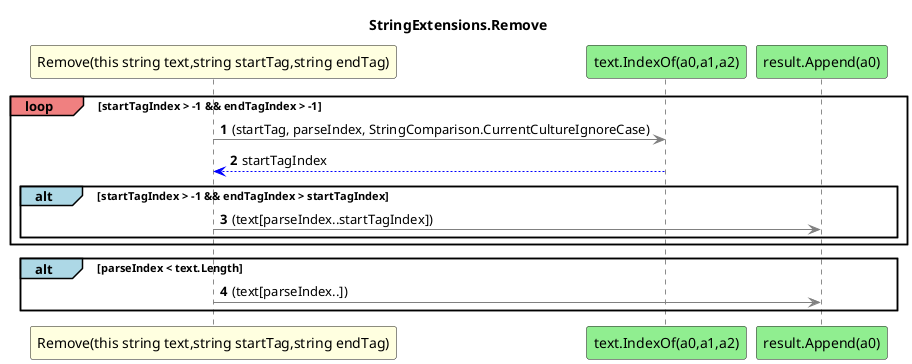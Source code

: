 @startuml StringExtensions.Remove
title StringExtensions.Remove
participant "Remove(this string text,string startTag,string endTag)" as Remove_p0_p1_p2 #LightYellow
participant "text.IndexOf(a0,a1,a2)" as text_IndexOf_a0_a1_a2 #LightGreen
participant "result.Append(a0)" as result_Append_a0 #LightGreen
autonumber
loop#LightCoral startTagIndex > -1 && endTagIndex > -1
    Remove_p0_p1_p2 -[#grey]> text_IndexOf_a0_a1_a2 : (startTag, parseIndex, StringComparison.CurrentCultureIgnoreCase)
    text_IndexOf_a0_a1_a2 -[#blue]-> Remove_p0_p1_p2 : startTagIndex
    alt#LightBlue startTagIndex > -1 && endTagIndex > startTagIndex
        Remove_p0_p1_p2 -[#grey]> result_Append_a0 : (text[parseIndex..startTagIndex])
    end
end
alt#LightBlue parseIndex < text.Length
    Remove_p0_p1_p2 -[#grey]> result_Append_a0 : (text[parseIndex..])
end
@enduml
